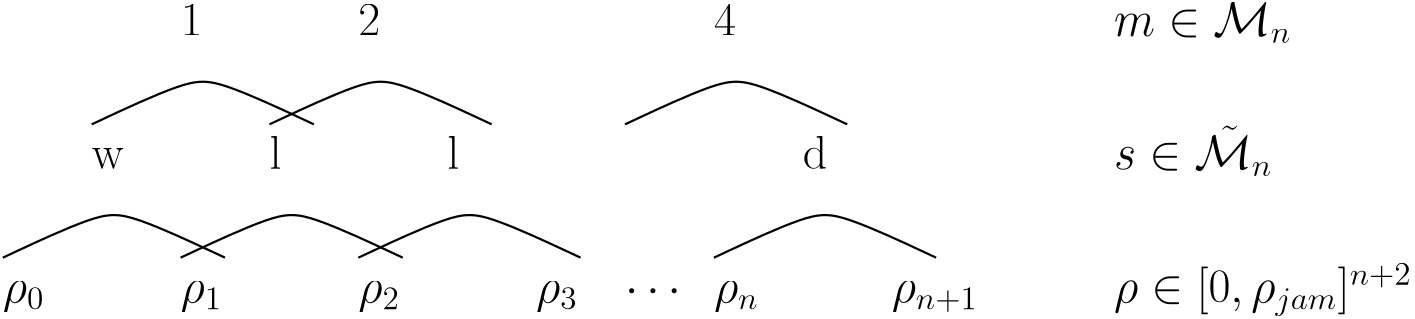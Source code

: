 <?xml version="1.0"?>
<!DOCTYPE ipe SYSTEM "ipe.dtd">
<ipe version="70010" creator="Ipe 7.0.10">
<info created="D:20120812202448" modified="D:20120812214756"/>
<ipestyle name="basic">
<symbol name="arrow/arc(spx)">
<path stroke="sym-stroke" fill="sym-stroke" pen="sym-pen">
0 0 m
-1 0.333 l
-1 -0.333 l
h
</path>
</symbol>
<symbol name="arrow/farc(spx)">
<path stroke="sym-stroke" fill="white" pen="sym-pen">
0 0 m
-1 0.333 l
-1 -0.333 l
h
</path>
</symbol>
<symbol name="mark/circle(sx)" transformations="translations">
<path fill="sym-stroke">
0.6 0 0 0.6 0 0 e
0.4 0 0 0.4 0 0 e
</path>
</symbol>
<symbol name="mark/disk(sx)" transformations="translations">
<path fill="sym-stroke">
0.6 0 0 0.6 0 0 e
</path>
</symbol>
<symbol name="mark/fdisk(sfx)" transformations="translations">
<group>
<path fill="sym-stroke" fillrule="eofill">
0.6 0 0 0.6 0 0 e
0.4 0 0 0.4 0 0 e
</path>
<path fill="sym-fill">
0.4 0 0 0.4 0 0 e
</path>
</group>
</symbol>
<symbol name="mark/box(sx)" transformations="translations">
<path fill="sym-stroke" fillrule="eofill">
-0.6 -0.6 m
0.6 -0.6 l
0.6 0.6 l
-0.6 0.6 l
h
-0.4 -0.4 m
0.4 -0.4 l
0.4 0.4 l
-0.4 0.4 l
h
</path>
</symbol>
<symbol name="mark/square(sx)" transformations="translations">
<path fill="sym-stroke">
-0.6 -0.6 m
0.6 -0.6 l
0.6 0.6 l
-0.6 0.6 l
h
</path>
</symbol>
<symbol name="mark/fsquare(sfx)" transformations="translations">
<group>
<path fill="sym-stroke" fillrule="eofill">
-0.6 -0.6 m
0.6 -0.6 l
0.6 0.6 l
-0.6 0.6 l
h
-0.4 -0.4 m
0.4 -0.4 l
0.4 0.4 l
-0.4 0.4 l
h
</path>
<path fill="sym-fill">
-0.4 -0.4 m
0.4 -0.4 l
0.4 0.4 l
-0.4 0.4 l
h
</path>
</group>
</symbol>
<symbol name="mark/cross(sx)" transformations="translations">
<group>
<path fill="sym-stroke">
-0.43 -0.57 m
0.57 0.43 l
0.43 0.57 l
-0.57 -0.43 l
h
</path>
<path fill="sym-stroke">
-0.43 0.57 m
0.57 -0.43 l
0.43 -0.57 l
-0.57 0.43 l
h
</path>
</group>
</symbol>
<symbol name="arrow/fnormal(spx)">
<path stroke="sym-stroke" fill="white" pen="sym-pen">
0 0 m
-1 0.333 l
-1 -0.333 l
h
</path>
</symbol>
<symbol name="arrow/pointed(spx)">
<path stroke="sym-stroke" fill="sym-stroke" pen="sym-pen">
0 0 m
-1 0.333 l
-0.8 0 l
-1 -0.333 l
h
</path>
</symbol>
<symbol name="arrow/fpointed(spx)">
<path stroke="sym-stroke" fill="white" pen="sym-pen">
0 0 m
-1 0.333 l
-0.8 0 l
-1 -0.333 l
h
</path>
</symbol>
<symbol name="arrow/linear(spx)">
<path stroke="sym-stroke" pen="sym-pen">
-1 0.333 m
0 0 l
-1 -0.333 l
</path>
</symbol>
<symbol name="arrow/fdouble(spx)">
<path stroke="sym-stroke" fill="white" pen="sym-pen">
0 0 m
-1 0.333 l
-1 -0.333 l
h
-1 0 m
-2 0.333 l
-2 -0.333 l
h
</path>
</symbol>
<symbol name="arrow/double(spx)">
<path stroke="sym-stroke" fill="sym-stroke" pen="sym-pen">
0 0 m
-1 0.333 l
-1 -0.333 l
h
-1 0 m
-2 0.333 l
-2 -0.333 l
h
</path>
</symbol>
<pen name="heavier" value="0.8"/>
<pen name="fat" value="1.2"/>
<pen name="ultrafat" value="2"/>
<symbolsize name="large" value="5"/>
<symbolsize name="small" value="2"/>
<symbolsize name="tiny" value="1.1"/>
<arrowsize name="large" value="10"/>
<arrowsize name="small" value="5"/>
<arrowsize name="tiny" value="3"/>
<color name="red" value="1 0 0"/>
<color name="green" value="0 1 0"/>
<color name="blue" value="0 0 1"/>
<color name="yellow" value="1 1 0"/>
<color name="orange" value="1 0.647 0"/>
<color name="gold" value="1 0.843 0"/>
<color name="purple" value="0.627 0.125 0.941"/>
<color name="gray" value="0.745"/>
<color name="brown" value="0.647 0.165 0.165"/>
<color name="navy" value="0 0 0.502"/>
<color name="pink" value="1 0.753 0.796"/>
<color name="seagreen" value="0.18 0.545 0.341"/>
<color name="turquoise" value="0.251 0.878 0.816"/>
<color name="violet" value="0.933 0.51 0.933"/>
<color name="darkblue" value="0 0 0.545"/>
<color name="darkcyan" value="0 0.545 0.545"/>
<color name="darkgray" value="0.663"/>
<color name="darkgreen" value="0 0.392 0"/>
<color name="darkmagenta" value="0.545 0 0.545"/>
<color name="darkorange" value="1 0.549 0"/>
<color name="darkred" value="0.545 0 0"/>
<color name="lightblue" value="0.678 0.847 0.902"/>
<color name="lightcyan" value="0.878 1 1"/>
<color name="lightgray" value="0.827"/>
<color name="lightgreen" value="0.565 0.933 0.565"/>
<color name="lightyellow" value="1 1 0.878"/>
<dashstyle name="dashed" value="[4] 0"/>
<dashstyle name="dotted" value="[1 3] 0"/>
<dashstyle name="dash dotted" value="[4 2 1 2] 0"/>
<dashstyle name="dash dot dotted" value="[4 2 1 2 1 2] 0"/>
<textsize name="large" value="\large"/>
<textsize name="Large" value="\Large"/>
<textsize name="LARGE" value="\LARGE"/>
<textsize name="huge" value="\huge"/>
<textsize name="Huge" value="\Huge"/>
<textsize name="small" value="\small"/>
<textsize name="footnote" value="\footnotesize"/>
<textsize name="tiny" value="\tiny"/>
<textstyle name="center" begin="\begin{center}" end="\end{center}"/>
<textstyle name="itemize" begin="\begin{itemize}" end="\end{itemize}"/>
<textstyle name="item" begin="\begin{itemize}\item{}" end="\end{itemize}"/>
<gridsize name="4 pts" value="4"/>
<gridsize name="8 pts (~3 mm)" value="8"/>
<gridsize name="16 pts (~6 mm)" value="16"/>
<gridsize name="32 pts (~12 mm)" value="32"/>
<gridsize name="10 pts (~3.5 mm)" value="10"/>
<gridsize name="20 pts (~7 mm)" value="20"/>
<gridsize name="14 pts (~5 mm)" value="14"/>
<gridsize name="28 pts (~10 mm)" value="28"/>
<gridsize name="56 pts (~20 mm)" value="56"/>
<anglesize name="90 deg" value="90"/>
<anglesize name="60 deg" value="60"/>
<anglesize name="45 deg" value="45"/>
<anglesize name="30 deg" value="30"/>
<anglesize name="22.5 deg" value="22.5"/>
<tiling name="falling" angle="-60" step="4" width="1"/>
<tiling name="rising" angle="30" step="4" width="1"/>
</ipestyle>
<page>
<layer name="alpha"/>
<view layers="alpha" active="alpha"/>
<text layer="alpha" matrix="1 0 0 1 384 -96" transformations="translations" pos="96 592" stroke="black" type="label" width="57.141" height="15.648" depth="2.58" valign="baseline" size="LARGE">$s\in\tilde{\mathcal{M}}_{n}$</text>
<text matrix="1 0 0 1 -32 -96" transformations="translations" pos="176 640" stroke="black" type="label" width="7.895" height="11.097" depth="0" valign="baseline" size="LARGE">1</text>
<text matrix="1 0 0 1 -32 -96" transformations="translations" pos="240 640" stroke="black" type="label" width="7.895" height="11.097" depth="0" valign="baseline" size="LARGE">2</text>
<text matrix="1 0 0 1 384 -96" transformations="translations" pos="96 640" stroke="black" type="label" width="63.945" height="11.766" depth="2.58" valign="baseline" size="LARGE">$m\in\mathcal{M}_{n}$</text>
<text matrix="1 0 0 1 160 -96" transformations="translations" pos="176 640" stroke="black" type="label" width="7.895" height="11.097" depth="0" valign="baseline" size="LARGE">4</text>
<text matrix="1 0 0 1 -48 -64" transformations="translations" pos="128 512" stroke="black" type="label" width="15.045" height="7.41" depth="3.35" valign="baseline" size="LARGE">$\rho_{0}$</text>
<text matrix="1 0 0 1 16 -64" transformations="translations" pos="128 512" stroke="black" type="label" width="15.045" height="7.41" depth="3.35" valign="baseline" size="LARGE">$\rho_{1}$</text>
<text matrix="1 0 0 1 80 -64" transformations="translations" pos="128 512" stroke="black" type="label" width="15.045" height="7.41" depth="3.35" valign="baseline" size="LARGE">$\rho_{2}$</text>
<text matrix="1 0 0 1 144 -64" transformations="translations" pos="128 512" stroke="black" type="label" width="15.045" height="7.41" depth="3.35" valign="baseline" size="LARGE">$\rho_{3}$</text>
<text matrix="1 0 0 1 48 -64" transformations="translations" pos="256 512" stroke="black" type="label" width="20.085" height="7.651" depth="0" valign="baseline" size="LARGE">$\cdots$</text>
<text matrix="1 0 0 1 48 -64" transformations="translations" pos="288 512" stroke="black" type="label" width="16.18" height="7.41" depth="3.35" valign="baseline" size="LARGE">$\rho_{n}$</text>
<text matrix="1 0 0 1 80 -64" transformations="translations" pos="320 512" stroke="black" type="label" width="31.138" height="7.418" depth="3.49" valign="baseline" size="LARGE">$\rho_{n+1}$</text>
<path matrix="0.714286 0 0 1 -11.4286 -144" stroke="black" pen="heavier">
128 608 m
176 624
192 624
240 608 s
</path>
<text matrix="1 0 0 1 -32 -96" transformations="translations" pos="144 592" stroke="black" type="label" width="11.493" height="7.411" depth="0" valign="baseline" size="LARGE">w</text>
<text matrix="1 0 0 1 32 -96" transformations="translations" pos="144 592" stroke="black" type="label" width="4.298" height="11.955" depth="0" valign="baseline" size="LARGE">l</text>
<text matrix="1 0 0 1 96 -96" transformations="translations" pos="144 592" stroke="black" type="label" width="4.298" height="11.955" depth="0" valign="baseline" size="LARGE">l</text>
<text matrix="1 0 0 1 64 0" transformations="translations" pos="304 496" stroke="black" type="label" width="8.795" height="11.955" depth="0" valign="baseline" size="LARGE">d</text>
<path matrix="0.714286 0 0 1 52.5714 -144" stroke="black" pen="heavier">
128 608 m
176 624
192 624
240 608 s
</path>
<path matrix="0.714286 0 0 1 116.571 -144" stroke="black" pen="heavier">
128 608 m
176 624
192 624
240 608 s
</path>
<path matrix="0.714286 0 0 1 244.571 -144" stroke="black" pen="heavier">
128 608 m
176 624
192 624
240 608 s
</path>
<path matrix="0.714286 0 0 1 20.5714 -96" stroke="black" pen="heavier">
128 608 m
176 624
192 624
240 608 s
</path>
<path matrix="0.714286 0 0 1 84.5714 -96" stroke="black" pen="heavier">
128 608 m
176 624
192 624
240 608 s
</path>
<path matrix="0.714286 0 0 1 212.571 -96" stroke="black" pen="heavier">
128 608 m
176 624
192 624
240 608 s
</path>
<text matrix="1 0 0 1 32 0" transformations="translations" pos="448 448" stroke="black" type="label" width="107.313" height="13.949" depth="4.91" valign="baseline" size="LARGE">$\rho\in [0,\rho_{jam}]^{n+2}$</text>
</page>
</ipe>
